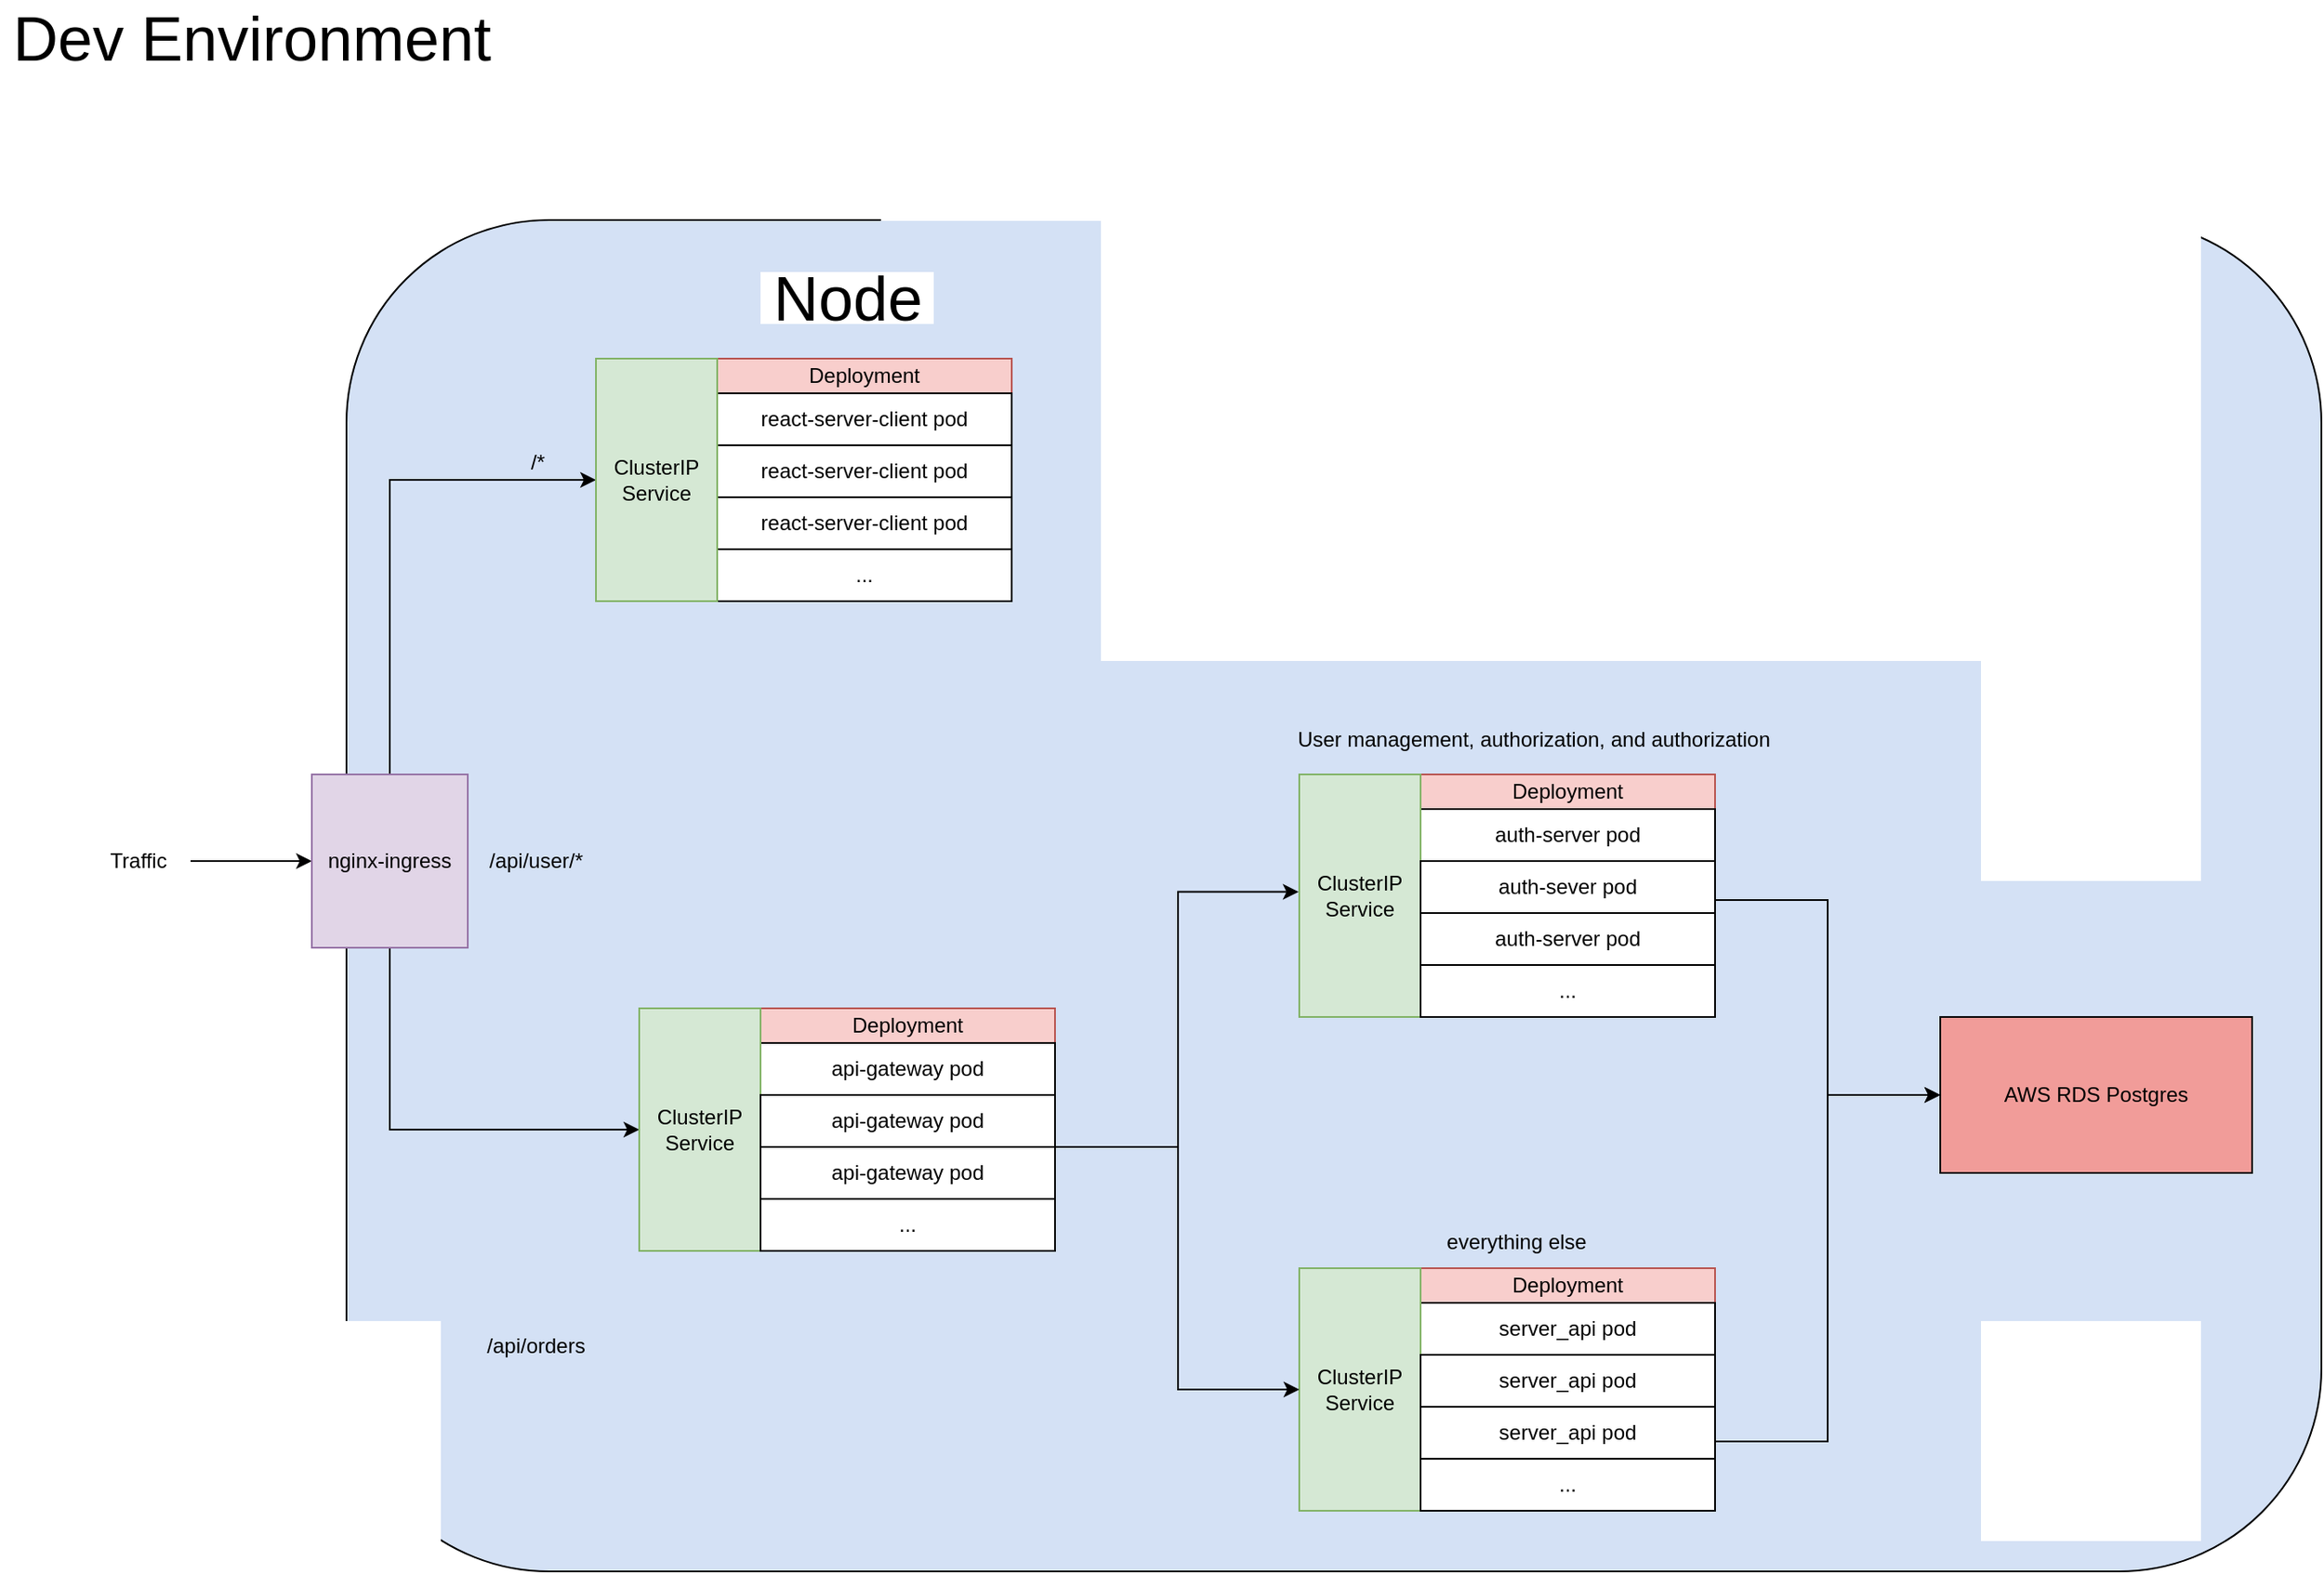 <mxfile version="14.6.13" type="device" pages="2"><diagram id="BUN0zeX8ErIfLA1Tuo8H" name="Page-1"><mxGraphModel dx="1584" dy="967" grid="1" gridSize="10" guides="1" tooltips="1" connect="1" arrows="1" fold="1" page="1" pageScale="1" pageWidth="850" pageHeight="1100" math="0" shadow="0"><root><mxCell id="0"/><mxCell id="1" parent="0"/><mxCell id="bsgLZ-kpTbiOzReewNby-19" value="" style="rounded=1;whiteSpace=wrap;html=1;fillColor=#D4E1F5;" vertex="1" parent="1"><mxGeometry x="220" y="220" width="1140" height="780" as="geometry"/></mxCell><mxCell id="vpx-vTLtZu9tzauboUVG-1" value="" style="edgeStyle=orthogonalEdgeStyle;rounded=0;orthogonalLoop=1;jettySize=auto;html=1;" parent="1" source="NH68k7Bs9rFK-1t2UABl-3" target="NH68k7Bs9rFK-1t2UABl-1" edge="1"><mxGeometry relative="1" as="geometry"><Array as="points"><mxPoint x="150" y="590"/><mxPoint x="150" y="590"/></Array></mxGeometry></mxCell><mxCell id="NH68k7Bs9rFK-1t2UABl-3" value="Traffic" style="text;html=1;strokeColor=none;fillColor=none;align=center;verticalAlign=middle;whiteSpace=wrap;rounded=0;" parent="1" vertex="1"><mxGeometry x="70" y="575" width="60" height="30" as="geometry"/></mxCell><mxCell id="NH68k7Bs9rFK-1t2UABl-46" style="edgeStyle=orthogonalEdgeStyle;rounded=0;orthogonalLoop=1;jettySize=auto;html=1;exitX=0.5;exitY=0;exitDx=0;exitDy=0;entryX=0;entryY=0.5;entryDx=0;entryDy=0;" parent="1" source="NH68k7Bs9rFK-1t2UABl-1" target="NH68k7Bs9rFK-1t2UABl-45" edge="1"><mxGeometry relative="1" as="geometry"/></mxCell><mxCell id="bsgLZ-kpTbiOzReewNby-8" style="edgeStyle=orthogonalEdgeStyle;rounded=0;orthogonalLoop=1;jettySize=auto;html=1;exitX=0.5;exitY=1;exitDx=0;exitDy=0;entryX=0;entryY=0.5;entryDx=0;entryDy=0;" edge="1" parent="1" source="NH68k7Bs9rFK-1t2UABl-1" target="bsgLZ-kpTbiOzReewNby-4"><mxGeometry relative="1" as="geometry"/></mxCell><mxCell id="NH68k7Bs9rFK-1t2UABl-1" value="nginx-ingress" style="rounded=0;whiteSpace=wrap;html=1;fillColor=#e1d5e7;strokeColor=#9673a6;" parent="1" vertex="1"><mxGeometry x="200" y="540" width="90" height="100" as="geometry"/></mxCell><mxCell id="NH68k7Bs9rFK-1t2UABl-12" value="" style="rounded=0;whiteSpace=wrap;html=1;" parent="1" vertex="1"><mxGeometry x="434" y="300" width="170" height="140" as="geometry"/></mxCell><mxCell id="NH68k7Bs9rFK-1t2UABl-17" value="Deployment" style="rounded=0;whiteSpace=wrap;html=1;fillColor=#f8cecc;strokeColor=#b85450;" parent="1" vertex="1"><mxGeometry x="434" y="300" width="170" height="20" as="geometry"/></mxCell><mxCell id="NH68k7Bs9rFK-1t2UABl-21" value="react-server-client pod" style="rounded=0;whiteSpace=wrap;html=1;" parent="1" vertex="1"><mxGeometry x="434" y="320" width="170" height="30" as="geometry"/></mxCell><mxCell id="NH68k7Bs9rFK-1t2UABl-23" value="react-server-client&amp;nbsp;pod" style="rounded=0;whiteSpace=wrap;html=1;" parent="1" vertex="1"><mxGeometry x="434" y="350" width="170" height="30" as="geometry"/></mxCell><mxCell id="NH68k7Bs9rFK-1t2UABl-24" value="react-server-client&amp;nbsp;pod" style="rounded=0;whiteSpace=wrap;html=1;" parent="1" vertex="1"><mxGeometry x="434" y="380" width="170" height="30" as="geometry"/></mxCell><mxCell id="NH68k7Bs9rFK-1t2UABl-25" value="..." style="rounded=0;whiteSpace=wrap;html=1;" parent="1" vertex="1"><mxGeometry x="434" y="410" width="170" height="30" as="geometry"/></mxCell><mxCell id="NH68k7Bs9rFK-1t2UABl-45" value="ClusterIP Service" style="rounded=0;whiteSpace=wrap;html=1;fillColor=#d5e8d4;strokeColor=#82b366;" parent="1" vertex="1"><mxGeometry x="364" y="300" width="70" height="140" as="geometry"/></mxCell><mxCell id="NH68k7Bs9rFK-1t2UABl-49" value="/api/orders" style="text;html=1;resizable=0;autosize=1;align=center;verticalAlign=middle;points=[];fillColor=none;strokeColor=none;rounded=0;" parent="1" vertex="1"><mxGeometry x="294" y="860" width="70" height="20" as="geometry"/></mxCell><mxCell id="NH68k7Bs9rFK-1t2UABl-50" value="/*" style="text;html=1;resizable=0;autosize=1;align=center;verticalAlign=middle;points=[];fillColor=none;strokeColor=none;rounded=0;" parent="1" vertex="1"><mxGeometry x="320" y="350" width="20" height="20" as="geometry"/></mxCell><mxCell id="NH68k7Bs9rFK-1t2UABl-51" value="" style="rounded=0;whiteSpace=wrap;html=1;" parent="1" vertex="1"><mxGeometry x="840" y="560" width="170" height="120" as="geometry"/></mxCell><mxCell id="NH68k7Bs9rFK-1t2UABl-52" value="Deployment" style="rounded=0;whiteSpace=wrap;html=1;fillColor=#f8cecc;strokeColor=#b85450;" parent="1" vertex="1"><mxGeometry x="840" y="540" width="170" height="20" as="geometry"/></mxCell><mxCell id="NH68k7Bs9rFK-1t2UABl-53" value="auth-server pod" style="rounded=0;whiteSpace=wrap;html=1;" parent="1" vertex="1"><mxGeometry x="840" y="560" width="170" height="30" as="geometry"/></mxCell><mxCell id="NH68k7Bs9rFK-1t2UABl-75" value="ClusterIP Service" style="rounded=0;whiteSpace=wrap;html=1;fillColor=#d5e8d4;strokeColor=#82b366;" parent="1" vertex="1"><mxGeometry x="770" y="540" width="70" height="140" as="geometry"/></mxCell><mxCell id="NH68k7Bs9rFK-1t2UABl-82" value="" style="rounded=0;whiteSpace=wrap;html=1;" parent="1" vertex="1"><mxGeometry x="840" y="845" width="170" height="120" as="geometry"/></mxCell><mxCell id="NH68k7Bs9rFK-1t2UABl-83" value="Deployment" style="rounded=0;whiteSpace=wrap;html=1;fillColor=#f8cecc;strokeColor=#b85450;" parent="1" vertex="1"><mxGeometry x="840" y="825" width="170" height="20" as="geometry"/></mxCell><mxCell id="NH68k7Bs9rFK-1t2UABl-84" value="server_api pod" style="rounded=0;whiteSpace=wrap;html=1;" parent="1" vertex="1"><mxGeometry x="840" y="845" width="170" height="30" as="geometry"/></mxCell><mxCell id="NH68k7Bs9rFK-1t2UABl-85" value="ClusterIP Service" style="rounded=0;whiteSpace=wrap;html=1;fillColor=#d5e8d4;strokeColor=#82b366;" parent="1" vertex="1"><mxGeometry x="770" y="825" width="70" height="140" as="geometry"/></mxCell><mxCell id="NH68k7Bs9rFK-1t2UABl-95" value="User management, authorization, and authorization" style="text;html=1;resizable=0;autosize=1;align=center;verticalAlign=middle;points=[];fillColor=none;strokeColor=none;rounded=0;labelBackgroundColor=none;" parent="1" vertex="1"><mxGeometry x="760" y="510" width="290" height="20" as="geometry"/></mxCell><mxCell id="qw8Diko-G9ZeuLJR0sN6-1" value="&lt;font style=&quot;font-size: 36px&quot;&gt;Dev Environment&lt;/font&gt;" style="text;html=1;resizable=0;autosize=1;align=center;verticalAlign=middle;points=[];fillColor=none;strokeColor=none;rounded=0;" parent="1" vertex="1"><mxGeometry x="20" y="100" width="290" height="30" as="geometry"/></mxCell><mxCell id="wJmKBXI6RJ40PAZ7qnUp-5" value="/api/user/*" style="text;html=1;resizable=0;autosize=1;align=center;verticalAlign=middle;points=[];fillColor=none;strokeColor=none;rounded=0;" parent="1" vertex="1"><mxGeometry x="294" y="580" width="70" height="20" as="geometry"/></mxCell><mxCell id="bsgLZ-kpTbiOzReewNby-17" style="edgeStyle=orthogonalEdgeStyle;rounded=0;orthogonalLoop=1;jettySize=auto;html=1;exitX=1;exitY=1;exitDx=0;exitDy=0;entryX=0;entryY=0.5;entryDx=0;entryDy=0;" edge="1" parent="1" source="wJmKBXI6RJ40PAZ7qnUp-6" target="bsgLZ-kpTbiOzReewNby-11"><mxGeometry relative="1" as="geometry"/></mxCell><mxCell id="wJmKBXI6RJ40PAZ7qnUp-6" value="server_api pod" style="rounded=0;whiteSpace=wrap;html=1;" parent="1" vertex="1"><mxGeometry x="840" y="875" width="170" height="30" as="geometry"/></mxCell><mxCell id="wJmKBXI6RJ40PAZ7qnUp-7" value="server_api pod" style="rounded=0;whiteSpace=wrap;html=1;" parent="1" vertex="1"><mxGeometry x="840" y="905" width="170" height="30" as="geometry"/></mxCell><mxCell id="wJmKBXI6RJ40PAZ7qnUp-8" value="..." style="rounded=0;whiteSpace=wrap;html=1;" parent="1" vertex="1"><mxGeometry x="840" y="935" width="170" height="30" as="geometry"/></mxCell><mxCell id="bsgLZ-kpTbiOzReewNby-18" style="edgeStyle=orthogonalEdgeStyle;rounded=0;orthogonalLoop=1;jettySize=auto;html=1;exitX=1;exitY=0.75;exitDx=0;exitDy=0;entryX=0;entryY=0.5;entryDx=0;entryDy=0;" edge="1" parent="1" source="wJmKBXI6RJ40PAZ7qnUp-9" target="bsgLZ-kpTbiOzReewNby-11"><mxGeometry relative="1" as="geometry"/></mxCell><mxCell id="wJmKBXI6RJ40PAZ7qnUp-9" value="auth-sever pod" style="rounded=0;whiteSpace=wrap;html=1;" parent="1" vertex="1"><mxGeometry x="840" y="590" width="170" height="30" as="geometry"/></mxCell><mxCell id="wJmKBXI6RJ40PAZ7qnUp-10" value="auth-server pod" style="rounded=0;whiteSpace=wrap;html=1;" parent="1" vertex="1"><mxGeometry x="840" y="620" width="170" height="30" as="geometry"/></mxCell><mxCell id="wJmKBXI6RJ40PAZ7qnUp-11" value="..." style="rounded=0;whiteSpace=wrap;html=1;" parent="1" vertex="1"><mxGeometry x="840" y="650" width="170" height="30" as="geometry"/></mxCell><mxCell id="wJmKBXI6RJ40PAZ7qnUp-12" value="everything else" style="text;html=1;resizable=0;autosize=1;align=center;verticalAlign=middle;points=[];fillColor=none;strokeColor=none;rounded=0;labelBackgroundColor=none;" parent="1" vertex="1"><mxGeometry x="845" y="800" width="100" height="20" as="geometry"/></mxCell><mxCell id="vpx-vTLtZu9tzauboUVG-5" value="&lt;font style=&quot;font-size: 36px&quot;&gt;Node&lt;/font&gt;" style="text;html=1;resizable=0;autosize=1;align=center;verticalAlign=middle;points=[];fillColor=#FFFFFF;strokeColor=none;rounded=0;" parent="1" vertex="1"><mxGeometry x="459" y="250" width="100" height="30" as="geometry"/></mxCell><mxCell id="bsgLZ-kpTbiOzReewNby-1" value="" style="rounded=0;whiteSpace=wrap;html=1;" vertex="1" parent="1"><mxGeometry x="459" y="695" width="170" height="120" as="geometry"/></mxCell><mxCell id="bsgLZ-kpTbiOzReewNby-2" value="Deployment" style="rounded=0;whiteSpace=wrap;html=1;fillColor=#f8cecc;strokeColor=#b85450;" vertex="1" parent="1"><mxGeometry x="459" y="675" width="170" height="20" as="geometry"/></mxCell><mxCell id="bsgLZ-kpTbiOzReewNby-3" value="api-gateway pod" style="rounded=0;whiteSpace=wrap;html=1;" vertex="1" parent="1"><mxGeometry x="459" y="695" width="170" height="30" as="geometry"/></mxCell><mxCell id="bsgLZ-kpTbiOzReewNby-4" value="ClusterIP Service" style="rounded=0;whiteSpace=wrap;html=1;fillColor=#d5e8d4;strokeColor=#82b366;" vertex="1" parent="1"><mxGeometry x="389" y="675" width="70" height="140" as="geometry"/></mxCell><mxCell id="bsgLZ-kpTbiOzReewNby-12" style="edgeStyle=orthogonalEdgeStyle;rounded=0;orthogonalLoop=1;jettySize=auto;html=1;exitX=1;exitY=1;exitDx=0;exitDy=0;entryX=-0.006;entryY=0.484;entryDx=0;entryDy=0;entryPerimeter=0;" edge="1" parent="1" source="bsgLZ-kpTbiOzReewNby-5" target="NH68k7Bs9rFK-1t2UABl-75"><mxGeometry relative="1" as="geometry"><mxPoint x="660" y="730" as="targetPoint"/><Array as="points"><mxPoint x="700" y="755"/><mxPoint x="700" y="608"/></Array></mxGeometry></mxCell><mxCell id="bsgLZ-kpTbiOzReewNby-16" style="edgeStyle=orthogonalEdgeStyle;rounded=0;orthogonalLoop=1;jettySize=auto;html=1;exitX=1;exitY=1;exitDx=0;exitDy=0;entryX=0;entryY=0.5;entryDx=0;entryDy=0;" edge="1" parent="1" source="bsgLZ-kpTbiOzReewNby-5" target="NH68k7Bs9rFK-1t2UABl-85"><mxGeometry relative="1" as="geometry"><Array as="points"><mxPoint x="700" y="755"/><mxPoint x="700" y="895"/></Array></mxGeometry></mxCell><mxCell id="bsgLZ-kpTbiOzReewNby-5" value="api-gateway pod" style="rounded=0;whiteSpace=wrap;html=1;" vertex="1" parent="1"><mxGeometry x="459" y="725" width="170" height="30" as="geometry"/></mxCell><mxCell id="bsgLZ-kpTbiOzReewNby-6" value="api-gateway pod" style="rounded=0;whiteSpace=wrap;html=1;" vertex="1" parent="1"><mxGeometry x="459" y="755" width="170" height="30" as="geometry"/></mxCell><mxCell id="bsgLZ-kpTbiOzReewNby-7" value="..." style="rounded=0;whiteSpace=wrap;html=1;" vertex="1" parent="1"><mxGeometry x="459" y="785" width="170" height="30" as="geometry"/></mxCell><mxCell id="bsgLZ-kpTbiOzReewNby-11" value="AWS RDS Postgres" style="rounded=0;whiteSpace=wrap;html=1;fillColor=#F19C99;" vertex="1" parent="1"><mxGeometry x="1140" y="680" width="180" height="90" as="geometry"/></mxCell></root></mxGraphModel></diagram><diagram id="R4rSdhRdQZI7eO6KIkGB" name="Page-2"><mxGraphModel dx="2243" dy="1285" grid="1" gridSize="10" guides="1" tooltips="1" connect="1" arrows="1" fold="1" page="1" pageScale="1" pageWidth="850" pageHeight="1100" math="0" shadow="0"><root><mxCell id="oFJh5TbJ9YvuWG7Rph3Z-0"/><mxCell id="oFJh5TbJ9YvuWG7Rph3Z-1" parent="oFJh5TbJ9YvuWG7Rph3Z-0"/><mxCell id="oFJh5TbJ9YvuWG7Rph3Z-2" value="" style="edgeStyle=orthogonalEdgeStyle;rounded=0;orthogonalLoop=1;jettySize=auto;html=1;" edge="1" parent="oFJh5TbJ9YvuWG7Rph3Z-1" source="oFJh5TbJ9YvuWG7Rph3Z-3" target="oFJh5TbJ9YvuWG7Rph3Z-6"><mxGeometry relative="1" as="geometry"/></mxCell><mxCell id="oFJh5TbJ9YvuWG7Rph3Z-3" value="Traffic" style="text;html=1;strokeColor=none;fillColor=none;align=center;verticalAlign=middle;whiteSpace=wrap;rounded=0;" vertex="1" parent="oFJh5TbJ9YvuWG7Rph3Z-1"><mxGeometry x="90" y="475" width="60" height="30" as="geometry"/></mxCell><mxCell id="oFJh5TbJ9YvuWG7Rph3Z-4" style="edgeStyle=orthogonalEdgeStyle;rounded=0;orthogonalLoop=1;jettySize=auto;html=1;exitX=0.5;exitY=0;exitDx=0;exitDy=0;entryX=0;entryY=0.5;entryDx=0;entryDy=0;" edge="1" parent="oFJh5TbJ9YvuWG7Rph3Z-1" source="oFJh5TbJ9YvuWG7Rph3Z-6" target="oFJh5TbJ9YvuWG7Rph3Z-22"><mxGeometry relative="1" as="geometry"/></mxCell><mxCell id="oFJh5TbJ9YvuWG7Rph3Z-5" style="edgeStyle=orthogonalEdgeStyle;rounded=0;orthogonalLoop=1;jettySize=auto;html=1;exitX=0.5;exitY=1;exitDx=0;exitDy=0;entryX=0;entryY=0.5;entryDx=0;entryDy=0;" edge="1" parent="oFJh5TbJ9YvuWG7Rph3Z-1" source="oFJh5TbJ9YvuWG7Rph3Z-6" target="oFJh5TbJ9YvuWG7Rph3Z-21"><mxGeometry relative="1" as="geometry"/></mxCell><mxCell id="oFJh5TbJ9YvuWG7Rph3Z-6" value="nginx-ingress" style="rounded=0;whiteSpace=wrap;html=1;fillColor=#e1d5e7;strokeColor=#9673a6;" vertex="1" parent="oFJh5TbJ9YvuWG7Rph3Z-1"><mxGeometry x="200" y="440" width="90" height="100" as="geometry"/></mxCell><mxCell id="oFJh5TbJ9YvuWG7Rph3Z-7" value="" style="rounded=0;whiteSpace=wrap;html=1;" vertex="1" parent="oFJh5TbJ9YvuWG7Rph3Z-1"><mxGeometry x="400" y="300" width="170" height="140" as="geometry"/></mxCell><mxCell id="oFJh5TbJ9YvuWG7Rph3Z-8" value="Deployment" style="rounded=0;whiteSpace=wrap;html=1;fillColor=#f8cecc;strokeColor=#b85450;" vertex="1" parent="oFJh5TbJ9YvuWG7Rph3Z-1"><mxGeometry x="400" y="300" width="170" height="20" as="geometry"/></mxCell><mxCell id="oFJh5TbJ9YvuWG7Rph3Z-9" value="nginx-react-client pod" style="rounded=0;whiteSpace=wrap;html=1;" vertex="1" parent="oFJh5TbJ9YvuWG7Rph3Z-1"><mxGeometry x="400" y="320" width="170" height="30" as="geometry"/></mxCell><mxCell id="oFJh5TbJ9YvuWG7Rph3Z-10" value="nginx-react-client&amp;nbsp;pod" style="rounded=0;whiteSpace=wrap;html=1;" vertex="1" parent="oFJh5TbJ9YvuWG7Rph3Z-1"><mxGeometry x="400" y="350" width="170" height="30" as="geometry"/></mxCell><mxCell id="oFJh5TbJ9YvuWG7Rph3Z-11" value="nginx-react-client&amp;nbsp;pod" style="rounded=0;whiteSpace=wrap;html=1;" vertex="1" parent="oFJh5TbJ9YvuWG7Rph3Z-1"><mxGeometry x="400" y="380" width="170" height="30" as="geometry"/></mxCell><mxCell id="oFJh5TbJ9YvuWG7Rph3Z-12" value="..." style="rounded=0;whiteSpace=wrap;html=1;" vertex="1" parent="oFJh5TbJ9YvuWG7Rph3Z-1"><mxGeometry x="400" y="410" width="170" height="30" as="geometry"/></mxCell><mxCell id="oFJh5TbJ9YvuWG7Rph3Z-13" value="" style="rounded=0;whiteSpace=wrap;html=1;" vertex="1" parent="oFJh5TbJ9YvuWG7Rph3Z-1"><mxGeometry x="400" y="540" width="170" height="140" as="geometry"/></mxCell><mxCell id="oFJh5TbJ9YvuWG7Rph3Z-14" value="Deployment" style="rounded=0;whiteSpace=wrap;html=1;fillColor=#f8cecc;strokeColor=#b85450;" vertex="1" parent="oFJh5TbJ9YvuWG7Rph3Z-1"><mxGeometry x="400" y="540" width="170" height="20" as="geometry"/></mxCell><mxCell id="oFJh5TbJ9YvuWG7Rph3Z-15" value="api-gateway pod" style="rounded=0;whiteSpace=wrap;html=1;" vertex="1" parent="oFJh5TbJ9YvuWG7Rph3Z-1"><mxGeometry x="400" y="560" width="170" height="30" as="geometry"/></mxCell><mxCell id="oFJh5TbJ9YvuWG7Rph3Z-16" style="edgeStyle=orthogonalEdgeStyle;rounded=0;orthogonalLoop=1;jettySize=auto;html=1;exitX=1;exitY=0.25;exitDx=0;exitDy=0;entryX=0;entryY=0.5;entryDx=0;entryDy=0;" edge="1" parent="oFJh5TbJ9YvuWG7Rph3Z-1" source="oFJh5TbJ9YvuWG7Rph3Z-17" target="oFJh5TbJ9YvuWG7Rph3Z-44"><mxGeometry relative="1" as="geometry"/></mxCell><mxCell id="oFJh5TbJ9YvuWG7Rph3Z-17" value="api-gateway pod" style="rounded=0;whiteSpace=wrap;html=1;" vertex="1" parent="oFJh5TbJ9YvuWG7Rph3Z-1"><mxGeometry x="400" y="590" width="170" height="30" as="geometry"/></mxCell><mxCell id="oFJh5TbJ9YvuWG7Rph3Z-18" style="edgeStyle=orthogonalEdgeStyle;rounded=0;orthogonalLoop=1;jettySize=auto;html=1;exitX=1;exitY=0.5;exitDx=0;exitDy=0;entryX=0;entryY=0.5;entryDx=0;entryDy=0;" edge="1" parent="oFJh5TbJ9YvuWG7Rph3Z-1" source="oFJh5TbJ9YvuWG7Rph3Z-19" target="oFJh5TbJ9YvuWG7Rph3Z-38"><mxGeometry relative="1" as="geometry"/></mxCell><mxCell id="oFJh5TbJ9YvuWG7Rph3Z-19" value="api-gateway pod" style="rounded=0;whiteSpace=wrap;html=1;" vertex="1" parent="oFJh5TbJ9YvuWG7Rph3Z-1"><mxGeometry x="400" y="620" width="170" height="30" as="geometry"/></mxCell><mxCell id="oFJh5TbJ9YvuWG7Rph3Z-20" value="..." style="rounded=0;whiteSpace=wrap;html=1;" vertex="1" parent="oFJh5TbJ9YvuWG7Rph3Z-1"><mxGeometry x="400" y="650" width="170" height="30" as="geometry"/></mxCell><mxCell id="oFJh5TbJ9YvuWG7Rph3Z-21" value="ClusterIP Service" style="rounded=0;whiteSpace=wrap;html=1;fillColor=#d5e8d4;strokeColor=#82b366;" vertex="1" parent="oFJh5TbJ9YvuWG7Rph3Z-1"><mxGeometry x="330" y="540" width="70" height="140" as="geometry"/></mxCell><mxCell id="oFJh5TbJ9YvuWG7Rph3Z-22" value="ClusterIP Service" style="rounded=0;whiteSpace=wrap;html=1;fillColor=#d5e8d4;strokeColor=#82b366;" vertex="1" parent="oFJh5TbJ9YvuWG7Rph3Z-1"><mxGeometry x="330" y="300" width="70" height="140" as="geometry"/></mxCell><mxCell id="oFJh5TbJ9YvuWG7Rph3Z-23" value="/api/*" style="text;html=1;resizable=0;autosize=1;align=center;verticalAlign=middle;points=[];fillColor=none;strokeColor=none;rounded=0;" vertex="1" parent="oFJh5TbJ9YvuWG7Rph3Z-1"><mxGeometry x="235" y="610" width="40" height="20" as="geometry"/></mxCell><mxCell id="oFJh5TbJ9YvuWG7Rph3Z-24" value="/*" style="text;html=1;resizable=0;autosize=1;align=center;verticalAlign=middle;points=[];fillColor=none;strokeColor=none;rounded=0;" vertex="1" parent="oFJh5TbJ9YvuWG7Rph3Z-1"><mxGeometry x="245" y="350" width="20" height="20" as="geometry"/></mxCell><mxCell id="oFJh5TbJ9YvuWG7Rph3Z-25" value="" style="rounded=0;whiteSpace=wrap;html=1;" vertex="1" parent="oFJh5TbJ9YvuWG7Rph3Z-1"><mxGeometry x="740" y="420" width="170" height="120" as="geometry"/></mxCell><mxCell id="oFJh5TbJ9YvuWG7Rph3Z-26" value="Deployment" style="rounded=0;whiteSpace=wrap;html=1;fillColor=#f8cecc;strokeColor=#b85450;" vertex="1" parent="oFJh5TbJ9YvuWG7Rph3Z-1"><mxGeometry x="740" y="400" width="170" height="20" as="geometry"/></mxCell><mxCell id="oFJh5TbJ9YvuWG7Rph3Z-27" style="edgeStyle=orthogonalEdgeStyle;rounded=0;orthogonalLoop=1;jettySize=auto;html=1;exitX=1;exitY=0.5;exitDx=0;exitDy=0;entryX=0;entryY=0.5;entryDx=0;entryDy=0;" edge="1" parent="oFJh5TbJ9YvuWG7Rph3Z-1" source="oFJh5TbJ9YvuWG7Rph3Z-28" target="oFJh5TbJ9YvuWG7Rph3Z-29"><mxGeometry relative="1" as="geometry"/></mxCell><mxCell id="oFJh5TbJ9YvuWG7Rph3Z-28" value="user_management pod" style="rounded=0;whiteSpace=wrap;html=1;" vertex="1" parent="oFJh5TbJ9YvuWG7Rph3Z-1"><mxGeometry x="740" y="420" width="170" height="30" as="geometry"/></mxCell><mxCell id="oFJh5TbJ9YvuWG7Rph3Z-29" value="ClusterIP Service" style="rounded=0;whiteSpace=wrap;html=1;fillColor=#d5e8d4;strokeColor=#82b366;" vertex="1" parent="oFJh5TbJ9YvuWG7Rph3Z-1"><mxGeometry x="1000" y="535" width="70" height="140" as="geometry"/></mxCell><mxCell id="oFJh5TbJ9YvuWG7Rph3Z-30" value="" style="endArrow=none;html=1;" edge="1" parent="oFJh5TbJ9YvuWG7Rph3Z-1"><mxGeometry width="50" height="50" relative="1" as="geometry"><mxPoint x="570" y="634.58" as="sourcePoint"/><mxPoint x="620" y="635" as="targetPoint"/></mxGeometry></mxCell><mxCell id="oFJh5TbJ9YvuWG7Rph3Z-31" value="" style="endArrow=none;html=1;" edge="1" parent="oFJh5TbJ9YvuWG7Rph3Z-1"><mxGeometry width="50" height="50" relative="1" as="geometry"><mxPoint x="570" y="664.58" as="sourcePoint"/><mxPoint x="620" y="665" as="targetPoint"/></mxGeometry></mxCell><mxCell id="oFJh5TbJ9YvuWG7Rph3Z-32" value="" style="endArrow=none;html=1;" edge="1" parent="oFJh5TbJ9YvuWG7Rph3Z-1"><mxGeometry width="50" height="50" relative="1" as="geometry"><mxPoint x="570" y="574.58" as="sourcePoint"/><mxPoint x="620" y="575" as="targetPoint"/></mxGeometry></mxCell><mxCell id="oFJh5TbJ9YvuWG7Rph3Z-33" value="" style="endArrow=none;html=1;" edge="1" parent="oFJh5TbJ9YvuWG7Rph3Z-1"><mxGeometry width="50" height="50" relative="1" as="geometry"><mxPoint x="620" y="665" as="sourcePoint"/><mxPoint x="620" y="575" as="targetPoint"/><Array as="points"><mxPoint x="620" y="620"/></Array></mxGeometry></mxCell><mxCell id="oFJh5TbJ9YvuWG7Rph3Z-34" value="" style="rounded=0;whiteSpace=wrap;html=1;" vertex="1" parent="oFJh5TbJ9YvuWG7Rph3Z-1"><mxGeometry x="1070" y="555" width="170" height="120" as="geometry"/></mxCell><mxCell id="oFJh5TbJ9YvuWG7Rph3Z-35" value="Deployment" style="rounded=0;whiteSpace=wrap;html=1;fillColor=#f8cecc;strokeColor=#b85450;" vertex="1" parent="oFJh5TbJ9YvuWG7Rph3Z-1"><mxGeometry x="1070" y="535" width="170" height="20" as="geometry"/></mxCell><mxCell id="oFJh5TbJ9YvuWG7Rph3Z-36" style="edgeStyle=orthogonalEdgeStyle;rounded=0;orthogonalLoop=1;jettySize=auto;html=1;exitX=1;exitY=0.5;exitDx=0;exitDy=0;" edge="1" parent="oFJh5TbJ9YvuWG7Rph3Z-1" source="oFJh5TbJ9YvuWG7Rph3Z-37" target="oFJh5TbJ9YvuWG7Rph3Z-39"><mxGeometry relative="1" as="geometry"/></mxCell><mxCell id="oFJh5TbJ9YvuWG7Rph3Z-37" value="mongodb pod" style="rounded=0;whiteSpace=wrap;html=1;" vertex="1" parent="oFJh5TbJ9YvuWG7Rph3Z-1"><mxGeometry x="1070" y="555" width="170" height="30" as="geometry"/></mxCell><mxCell id="oFJh5TbJ9YvuWG7Rph3Z-38" value="ClusterIP Service" style="rounded=0;whiteSpace=wrap;html=1;fillColor=#d5e8d4;strokeColor=#82b366;" vertex="1" parent="oFJh5TbJ9YvuWG7Rph3Z-1"><mxGeometry x="670" y="400" width="70" height="140" as="geometry"/></mxCell><mxCell id="oFJh5TbJ9YvuWG7Rph3Z-39" value="Persistent Volume" style="rounded=0;whiteSpace=wrap;html=1;labelBackgroundColor=none;fillColor=#fff2cc;strokeColor=#d6b656;" vertex="1" parent="oFJh5TbJ9YvuWG7Rph3Z-1"><mxGeometry x="1310" y="540" width="120" height="60" as="geometry"/></mxCell><mxCell id="oFJh5TbJ9YvuWG7Rph3Z-40" value="" style="rounded=0;whiteSpace=wrap;html=1;" vertex="1" parent="oFJh5TbJ9YvuWG7Rph3Z-1"><mxGeometry x="740" y="700" width="170" height="120" as="geometry"/></mxCell><mxCell id="oFJh5TbJ9YvuWG7Rph3Z-41" value="Deployment" style="rounded=0;whiteSpace=wrap;html=1;fillColor=#f8cecc;strokeColor=#b85450;" vertex="1" parent="oFJh5TbJ9YvuWG7Rph3Z-1"><mxGeometry x="740" y="680" width="170" height="20" as="geometry"/></mxCell><mxCell id="oFJh5TbJ9YvuWG7Rph3Z-42" style="edgeStyle=orthogonalEdgeStyle;rounded=0;orthogonalLoop=1;jettySize=auto;html=1;exitX=1;exitY=0.5;exitDx=0;exitDy=0;entryX=0;entryY=0.5;entryDx=0;entryDy=0;" edge="1" parent="oFJh5TbJ9YvuWG7Rph3Z-1" source="oFJh5TbJ9YvuWG7Rph3Z-43" target="oFJh5TbJ9YvuWG7Rph3Z-29"><mxGeometry relative="1" as="geometry"/></mxCell><mxCell id="oFJh5TbJ9YvuWG7Rph3Z-43" value="server_api pod" style="rounded=0;whiteSpace=wrap;html=1;" vertex="1" parent="oFJh5TbJ9YvuWG7Rph3Z-1"><mxGeometry x="740" y="700" width="170" height="30" as="geometry"/></mxCell><mxCell id="oFJh5TbJ9YvuWG7Rph3Z-44" value="ClusterIP Service" style="rounded=0;whiteSpace=wrap;html=1;fillColor=#d5e8d4;strokeColor=#82b366;" vertex="1" parent="oFJh5TbJ9YvuWG7Rph3Z-1"><mxGeometry x="670" y="680" width="70" height="140" as="geometry"/></mxCell><mxCell id="oFJh5TbJ9YvuWG7Rph3Z-45" value="User management, authorization, and authorization" style="text;html=1;resizable=0;autosize=1;align=center;verticalAlign=middle;points=[];fillColor=none;strokeColor=none;rounded=0;labelBackgroundColor=none;" vertex="1" parent="oFJh5TbJ9YvuWG7Rph3Z-1"><mxGeometry x="660" y="370" width="290" height="20" as="geometry"/></mxCell><mxCell id="oFJh5TbJ9YvuWG7Rph3Z-46" value="Deals with everything else, for example providing a GET route for all your past orders&amp;nbsp;" style="text;html=1;align=center;verticalAlign=middle;resizable=0;points=[];autosize=1;strokeColor=none;" vertex="1" parent="oFJh5TbJ9YvuWG7Rph3Z-1"><mxGeometry x="600" y="830" width="470" height="20" as="geometry"/></mxCell><mxCell id="oFJh5TbJ9YvuWG7Rph3Z-47" value="&lt;font style=&quot;font-size: 36px&quot;&gt;Production Environment (Google Cloud)&lt;/font&gt;" style="text;html=1;resizable=0;autosize=1;align=center;verticalAlign=middle;points=[];fillColor=none;strokeColor=none;rounded=0;" vertex="1" parent="oFJh5TbJ9YvuWG7Rph3Z-1"><mxGeometry x="20" y="190" width="650" height="30" as="geometry"/></mxCell></root></mxGraphModel></diagram></mxfile>
